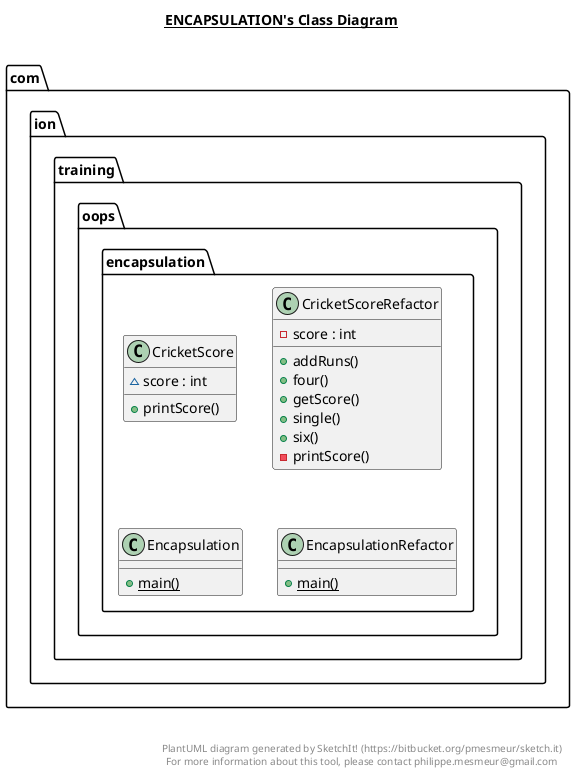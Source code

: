 @startuml

title __ENCAPSULATION's Class Diagram__\n

  namespace com.ion.training.oops.encapsulation {
    class com.ion.training.oops.encapsulation.CricketScore {
        ~ score : int
        + printScore()
    }
  }
  

  namespace com.ion.training.oops.encapsulation {
    class com.ion.training.oops.encapsulation.CricketScoreRefactor {
        - score : int
        + addRuns()
        + four()
        + getScore()
        + single()
        + six()
        - printScore()
    }
  }
  

  namespace com.ion.training.oops.encapsulation {
    class com.ion.training.oops.encapsulation.Encapsulation {
        {static} + main()
    }
  }
  

  namespace com.ion.training.oops.encapsulation {
    class com.ion.training.oops.encapsulation.EncapsulationRefactor {
        {static} + main()
    }
  }
  



right footer


PlantUML diagram generated by SketchIt! (https://bitbucket.org/pmesmeur/sketch.it)
For more information about this tool, please contact philippe.mesmeur@gmail.com
endfooter

@enduml
